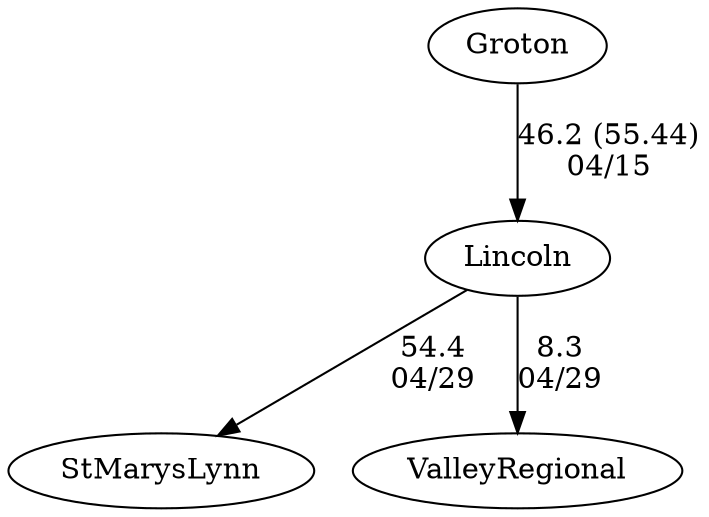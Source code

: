 digraph girls2foursLincoln {Groton [URL="girls2foursLincolnGroton.html"];StMarysLynn [URL="girls2foursLincolnStMarysLynn.html"];Lincoln [URL="girls2foursLincolnLincoln.html"];ValleyRegional [URL="girls2foursLincolnValleyRegional.html"];Lincoln -> ValleyRegional[label="8.3
04/29", weight="92", tooltip="NEIRA Boys & Girls Fours,Lincoln School vs. St. Mary's-Lynn vs. Valley Regional			
Distance: 1500m Conditions: Blustery, ENE cross wind 10-18 mph. 2V Girls race shortened due to oars slapping in the first 100m, estimated course 1250m. Comments: Novice 8+ exhibition: NBC - 6:48.9, Valley Regional 7:28.3, St. Mary's 8:48.3
In the Girls' 1V, NBC participated with a finish time of 7:37.6
None", URL="http://www.row2k.com/results/resultspage.cfm?UID=9E3AECE30FC3B92FA1BF2E660EEC9D3B&cat=5", random="random"]; 
Lincoln -> StMarysLynn[label="54.4
04/29", weight="46", tooltip="NEIRA Boys & Girls Fours,Lincoln School vs. St. Mary's-Lynn vs. Valley Regional			
Distance: 1500m Conditions: Blustery, ENE cross wind 10-18 mph. 2V Girls race shortened due to oars slapping in the first 100m, estimated course 1250m. Comments: Novice 8+ exhibition: NBC - 6:48.9, Valley Regional 7:28.3, St. Mary's 8:48.3
In the Girls' 1V, NBC participated with a finish time of 7:37.6
None", URL="http://www.row2k.com/results/resultspage.cfm?UID=9E3AECE30FC3B92FA1BF2E660EEC9D3B&cat=5", random="random"]; 
Groton -> Lincoln[label="46.2 (55.44)
04/15", weight="54", tooltip="NEIRA Girls Fours,Lincoln at Groton School			
Distance: 1250m Conditions: Perfect for all races Comments: A beautiful spring day for racing on the mighty Nashua. Thank you, Lincoln!
None", URL="http://www.row2k.com/results/resultspage.cfm?UID=68C5B52F48A6DADC2D5F65DF47E51637&cat=1", random="random"]}